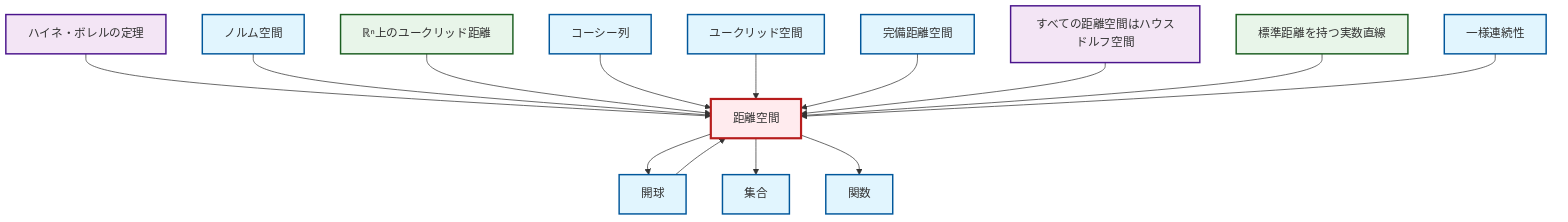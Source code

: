 graph TD
    classDef definition fill:#e1f5fe,stroke:#01579b,stroke-width:2px
    classDef theorem fill:#f3e5f5,stroke:#4a148c,stroke-width:2px
    classDef axiom fill:#fff3e0,stroke:#e65100,stroke-width:2px
    classDef example fill:#e8f5e9,stroke:#1b5e20,stroke-width:2px
    classDef current fill:#ffebee,stroke:#b71c1c,stroke-width:3px
    ex-euclidean-metric["ℝⁿ上のユークリッド距離"]:::example
    def-open-ball["開球"]:::definition
    def-set["集合"]:::definition
    ex-real-line-metric["標準距離を持つ実数直線"]:::example
    def-uniform-continuity["一様連続性"]:::definition
    def-cauchy-sequence["コーシー列"]:::definition
    def-normed-vector-space["ノルム空間"]:::definition
    def-function["関数"]:::definition
    def-metric-space["距離空間"]:::definition
    thm-heine-borel["ハイネ・ボレルの定理"]:::theorem
    def-euclidean-space["ユークリッド空間"]:::definition
    thm-metric-hausdorff["すべての距離空間はハウスドルフ空間"]:::theorem
    def-complete-metric-space["完備距離空間"]:::definition
    def-metric-space --> def-open-ball
    def-metric-space --> def-set
    thm-heine-borel --> def-metric-space
    def-open-ball --> def-metric-space
    def-metric-space --> def-function
    def-normed-vector-space --> def-metric-space
    ex-euclidean-metric --> def-metric-space
    def-cauchy-sequence --> def-metric-space
    def-euclidean-space --> def-metric-space
    def-complete-metric-space --> def-metric-space
    thm-metric-hausdorff --> def-metric-space
    ex-real-line-metric --> def-metric-space
    def-uniform-continuity --> def-metric-space
    class def-metric-space current